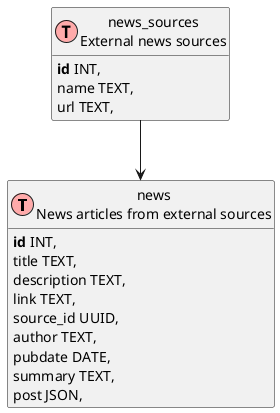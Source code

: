 @startuml
!define Table(name,desc) class name as "desc" << (T,#FFAAAA) >>
!define primary_key(x) <b>x</b>
!define unique(x) <color:green>x</color>
!define not_null(x) <u>x</u>
' other tags available:
' <i></i>
' <back:COLOR></color>, where color is a color name or html color code
' (#FFAACC)
' see: http://plantuml.com/classes.html#More
hide methods
hide stereotypes

Table(news, "news\nNews articles from external sources") {
  primary_key(id) INT,
  title TEXT,
  description TEXT,
  link TEXT,
  source_id UUID,
  author TEXT,
  pubdate DATE,
  summary TEXT,
  post JSON,
}

Table(news_sources, "news_sources\nExternal news sources") {
  primary_key(id) INT,
  name TEXT,
  url TEXT,
}

' relationships
news_sources --> news

@enduml